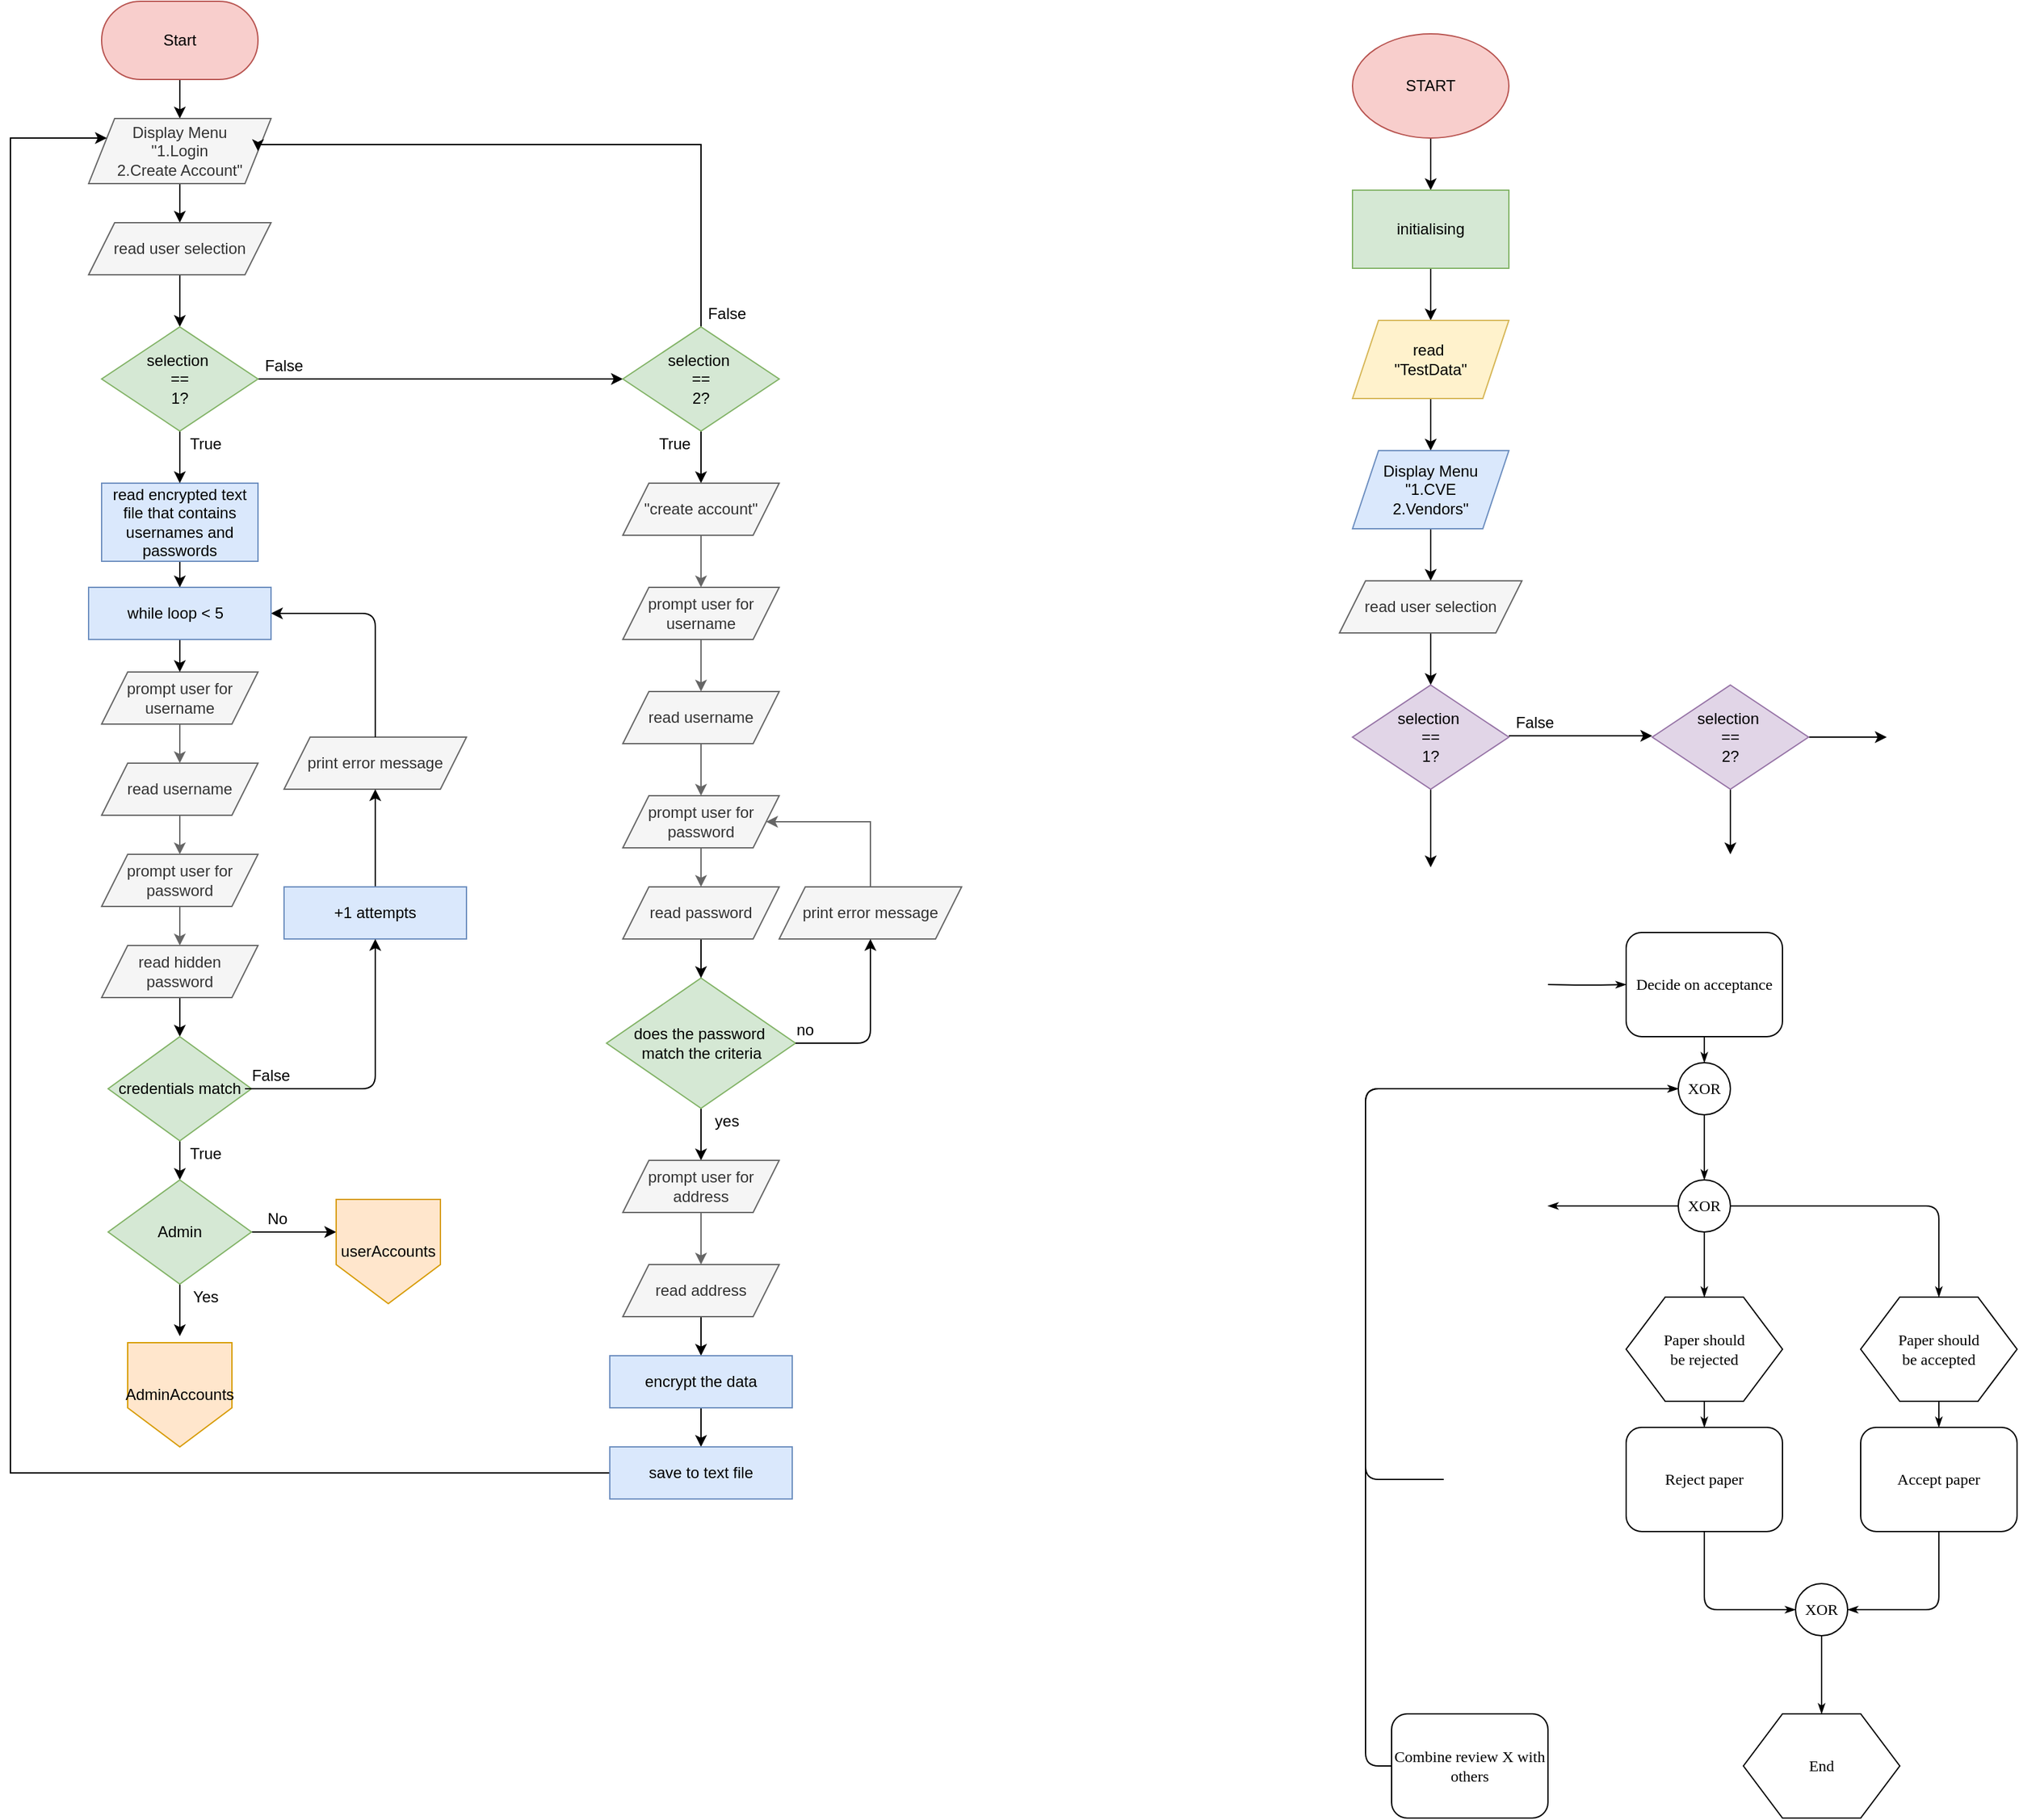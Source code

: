 <mxfile version="15.5.8" type="google"><diagram name="Page-1" id="8ce9d11a-91a2-4d17-14d8-a56ed91bf033"><mxGraphModel dx="2522" dy="1644" grid="1" gridSize="10" guides="1" tooltips="1" connect="1" arrows="1" fold="1" page="1" pageScale="1" pageWidth="1100" pageHeight="850" background="none" math="0" shadow="0"><root><mxCell id="0"/><mxCell id="1" parent="0"/><mxCell id="17ea667e15c223fc-43" style="edgeStyle=orthogonalEdgeStyle;rounded=1;html=1;labelBackgroundColor=none;startArrow=none;startFill=0;startSize=5;endArrow=classicThin;endFill=1;endSize=5;jettySize=auto;orthogonalLoop=1;strokeWidth=1;fontFamily=Verdana;fontSize=8" parent="1" target="17ea667e15c223fc-14" edge="1"><mxGeometry relative="1" as="geometry"><mxPoint x="620" y="750" as="sourcePoint"/></mxGeometry></mxCell><mxCell id="17ea667e15c223fc-44" style="edgeStyle=orthogonalEdgeStyle;rounded=1;html=1;labelBackgroundColor=none;startArrow=none;startFill=0;startSize=5;endArrow=classicThin;endFill=1;endSize=5;jettySize=auto;orthogonalLoop=1;strokeWidth=1;fontFamily=Verdana;fontSize=8" parent="1" source="17ea667e15c223fc-14" target="17ea667e15c223fc-15" edge="1"><mxGeometry relative="1" as="geometry"/></mxCell><mxCell id="17ea667e15c223fc-14" value="Decide on acceptance" style="rounded=1;whiteSpace=wrap;html=1;shadow=0;labelBackgroundColor=none;strokeWidth=1;fontFamily=Verdana;fontSize=12;align=center;" parent="1" vertex="1"><mxGeometry x="680" y="710" width="120" height="80" as="geometry"/></mxCell><mxCell id="17ea667e15c223fc-45" style="edgeStyle=orthogonalEdgeStyle;rounded=1;html=1;labelBackgroundColor=none;startArrow=none;startFill=0;startSize=5;endArrow=classicThin;endFill=1;endSize=5;jettySize=auto;orthogonalLoop=1;strokeColor=#000000;strokeWidth=1;fontFamily=Verdana;fontSize=8;fontColor=#000000;" parent="1" source="17ea667e15c223fc-15" target="17ea667e15c223fc-17" edge="1"><mxGeometry relative="1" as="geometry"/></mxCell><mxCell id="17ea667e15c223fc-15" value="XOR" style="ellipse;whiteSpace=wrap;html=1;rounded=1;shadow=0;labelBackgroundColor=none;strokeWidth=1;fontFamily=Verdana;fontSize=12;align=center;" parent="1" vertex="1"><mxGeometry x="720" y="810" width="40" height="40" as="geometry"/></mxCell><mxCell id="17ea667e15c223fc-46" style="edgeStyle=orthogonalEdgeStyle;rounded=1;html=1;labelBackgroundColor=none;startArrow=none;startFill=0;startSize=5;endArrow=classicThin;endFill=1;endSize=5;jettySize=auto;orthogonalLoop=1;strokeColor=#000000;strokeWidth=1;fontFamily=Verdana;fontSize=8;fontColor=#000000;" parent="1" source="17ea667e15c223fc-17" target="17ea667e15c223fc-19" edge="1"><mxGeometry relative="1" as="geometry"/></mxCell><mxCell id="17ea667e15c223fc-49" style="edgeStyle=orthogonalEdgeStyle;rounded=1;html=1;labelBackgroundColor=none;startArrow=none;startFill=0;startSize=5;endArrow=classicThin;endFill=1;endSize=5;jettySize=auto;orthogonalLoop=1;strokeColor=#000000;strokeWidth=1;fontFamily=Verdana;fontSize=8;fontColor=#000000;" parent="1" source="17ea667e15c223fc-17" target="17ea667e15c223fc-20" edge="1"><mxGeometry relative="1" as="geometry"/></mxCell><mxCell id="17ea667e15c223fc-53" style="edgeStyle=orthogonalEdgeStyle;rounded=1;html=1;labelBackgroundColor=none;startArrow=none;startFill=0;startSize=5;endArrow=classicThin;endFill=1;endSize=5;jettySize=auto;orthogonalLoop=1;strokeColor=#000000;strokeWidth=1;fontFamily=Verdana;fontSize=8;fontColor=#000000;" parent="1" source="17ea667e15c223fc-17" edge="1"><mxGeometry relative="1" as="geometry"><mxPoint x="620" y="920" as="targetPoint"/></mxGeometry></mxCell><mxCell id="17ea667e15c223fc-17" value="XOR" style="ellipse;whiteSpace=wrap;html=1;rounded=1;shadow=0;labelBackgroundColor=none;strokeWidth=1;fontFamily=Verdana;fontSize=12;align=center;" parent="1" vertex="1"><mxGeometry x="720" y="900" width="40" height="40" as="geometry"/></mxCell><mxCell id="17ea667e15c223fc-47" style="edgeStyle=orthogonalEdgeStyle;rounded=1;html=1;labelBackgroundColor=none;startArrow=none;startFill=0;startSize=5;endArrow=classicThin;endFill=1;endSize=5;jettySize=auto;orthogonalLoop=1;strokeWidth=1;fontFamily=Verdana;fontSize=8" parent="1" source="17ea667e15c223fc-19" target="17ea667e15c223fc-22" edge="1"><mxGeometry relative="1" as="geometry"/></mxCell><mxCell id="17ea667e15c223fc-19" value="Paper should&lt;div&gt;be rejected&lt;/div&gt;" style="shape=hexagon;perimeter=hexagonPerimeter;whiteSpace=wrap;html=1;rounded=0;shadow=0;labelBackgroundColor=none;strokeWidth=1;fontFamily=Verdana;fontSize=12;align=center;" parent="1" vertex="1"><mxGeometry x="680" y="990" width="120" height="80" as="geometry"/></mxCell><mxCell id="17ea667e15c223fc-50" style="edgeStyle=orthogonalEdgeStyle;rounded=1;html=1;labelBackgroundColor=none;startArrow=none;startFill=0;startSize=5;endArrow=classicThin;endFill=1;endSize=5;jettySize=auto;orthogonalLoop=1;strokeWidth=1;fontFamily=Verdana;fontSize=8" parent="1" source="17ea667e15c223fc-20" target="17ea667e15c223fc-23" edge="1"><mxGeometry relative="1" as="geometry"/></mxCell><mxCell id="17ea667e15c223fc-20" value="Paper should&lt;div&gt;be accepted&lt;/div&gt;" style="shape=hexagon;perimeter=hexagonPerimeter;whiteSpace=wrap;html=1;rounded=0;shadow=0;labelBackgroundColor=none;strokeWidth=1;fontFamily=Verdana;fontSize=12;align=center;" parent="1" vertex="1"><mxGeometry x="860" y="990" width="120" height="80" as="geometry"/></mxCell><mxCell id="17ea667e15c223fc-58" style="edgeStyle=orthogonalEdgeStyle;rounded=1;html=1;labelBackgroundColor=none;startArrow=none;startFill=0;startSize=5;endArrow=classicThin;endFill=1;endSize=5;jettySize=auto;orthogonalLoop=1;strokeWidth=1;fontFamily=Verdana;fontSize=8" parent="1" target="17ea667e15c223fc-15" edge="1"><mxGeometry relative="1" as="geometry"><Array as="points"><mxPoint x="480" y="1130"/><mxPoint x="480" y="830"/></Array><mxPoint x="540" y="1130" as="sourcePoint"/></mxGeometry></mxCell><mxCell id="17ea667e15c223fc-48" style="edgeStyle=orthogonalEdgeStyle;rounded=1;html=1;labelBackgroundColor=none;startArrow=none;startFill=0;startSize=5;endArrow=classicThin;endFill=1;endSize=5;jettySize=auto;orthogonalLoop=1;strokeWidth=1;fontFamily=Verdana;fontSize=8" parent="1" source="17ea667e15c223fc-22" target="17ea667e15c223fc-25" edge="1"><mxGeometry relative="1" as="geometry"><Array as="points"><mxPoint x="740" y="1230"/></Array></mxGeometry></mxCell><mxCell id="17ea667e15c223fc-22" value="Reject paper" style="rounded=1;whiteSpace=wrap;html=1;shadow=0;labelBackgroundColor=none;strokeWidth=1;fontFamily=Verdana;fontSize=12;align=center;" parent="1" vertex="1"><mxGeometry x="680" y="1090" width="120" height="80" as="geometry"/></mxCell><mxCell id="17ea667e15c223fc-51" style="edgeStyle=orthogonalEdgeStyle;rounded=1;html=1;labelBackgroundColor=none;startArrow=none;startFill=0;startSize=5;endArrow=classicThin;endFill=1;endSize=5;jettySize=auto;orthogonalLoop=1;strokeWidth=1;fontFamily=Verdana;fontSize=8" parent="1" source="17ea667e15c223fc-23" target="17ea667e15c223fc-25" edge="1"><mxGeometry relative="1" as="geometry"><Array as="points"><mxPoint x="920" y="1230"/></Array></mxGeometry></mxCell><mxCell id="17ea667e15c223fc-23" value="Accept paper" style="rounded=1;whiteSpace=wrap;html=1;shadow=0;labelBackgroundColor=none;strokeWidth=1;fontFamily=Verdana;fontSize=12;align=center;" parent="1" vertex="1"><mxGeometry x="860" y="1090" width="120" height="80" as="geometry"/></mxCell><mxCell id="17ea667e15c223fc-52" style="edgeStyle=orthogonalEdgeStyle;rounded=1;html=1;labelBackgroundColor=none;startArrow=none;startFill=0;startSize=5;endArrow=classicThin;endFill=1;endSize=5;jettySize=auto;orthogonalLoop=1;strokeWidth=1;fontFamily=Verdana;fontSize=8" parent="1" source="17ea667e15c223fc-25" target="17ea667e15c223fc-26" edge="1"><mxGeometry relative="1" as="geometry"/></mxCell><mxCell id="17ea667e15c223fc-25" value="XOR" style="ellipse;whiteSpace=wrap;html=1;rounded=1;shadow=0;labelBackgroundColor=none;strokeWidth=1;fontFamily=Verdana;fontSize=12;align=center;" parent="1" vertex="1"><mxGeometry x="810" y="1210" width="40" height="40" as="geometry"/></mxCell><mxCell id="17ea667e15c223fc-26" value="End" style="shape=hexagon;perimeter=hexagonPerimeter;whiteSpace=wrap;html=1;rounded=0;shadow=0;labelBackgroundColor=none;strokeWidth=1;fontFamily=Verdana;fontSize=12;align=center;" parent="1" vertex="1"><mxGeometry x="770" y="1310" width="120" height="80" as="geometry"/></mxCell><mxCell id="17ea667e15c223fc-59" style="edgeStyle=orthogonalEdgeStyle;rounded=1;html=1;labelBackgroundColor=none;startArrow=none;startFill=0;startSize=5;endArrow=classicThin;endFill=1;endSize=5;jettySize=auto;orthogonalLoop=1;sstrokeWidth=1;fontFamily=Verdana;fontSize=8" parent="1" source="17ea667e15c223fc-27" target="17ea667e15c223fc-15" edge="1"><mxGeometry relative="1" as="geometry"><Array as="points"><mxPoint x="480" y="1350"/><mxPoint x="480" y="830"/></Array></mxGeometry></mxCell><mxCell id="17ea667e15c223fc-27" value="Combine review X with others" style="rounded=1;whiteSpace=wrap;html=1;shadow=0;labelBackgroundColor=none;strokeWidth=1;fontFamily=Verdana;fontSize=12;align=center;" parent="1" vertex="1"><mxGeometry x="500" y="1310" width="120" height="80" as="geometry"/></mxCell><mxCell id="WtrPHsHVgnWU4bwwnRgJ-3" style="edgeStyle=orthogonalEdgeStyle;rounded=0;orthogonalLoop=1;jettySize=auto;html=1;entryX=0.5;entryY=0;entryDx=0;entryDy=0;" edge="1" parent="1" source="WtrPHsHVgnWU4bwwnRgJ-1" target="WtrPHsHVgnWU4bwwnRgJ-2"><mxGeometry relative="1" as="geometry"/></mxCell><mxCell id="WtrPHsHVgnWU4bwwnRgJ-1" value="START" style="ellipse;whiteSpace=wrap;html=1;fillColor=#f8cecc;strokeColor=#b85450;" vertex="1" parent="1"><mxGeometry x="470" y="20" width="120" height="80" as="geometry"/></mxCell><mxCell id="WtrPHsHVgnWU4bwwnRgJ-4" style="edgeStyle=orthogonalEdgeStyle;rounded=0;orthogonalLoop=1;jettySize=auto;html=1;" edge="1" parent="1" source="WtrPHsHVgnWU4bwwnRgJ-2"><mxGeometry relative="1" as="geometry"><mxPoint x="530" y="240" as="targetPoint"/></mxGeometry></mxCell><mxCell id="WtrPHsHVgnWU4bwwnRgJ-2" value="initialising" style="rounded=0;whiteSpace=wrap;html=1;fillColor=#d5e8d4;strokeColor=#82b366;" vertex="1" parent="1"><mxGeometry x="470" y="140" width="120" height="60" as="geometry"/></mxCell><mxCell id="WtrPHsHVgnWU4bwwnRgJ-76" style="edgeStyle=orthogonalEdgeStyle;rounded=0;orthogonalLoop=1;jettySize=auto;html=1;entryX=0.5;entryY=0;entryDx=0;entryDy=0;" edge="1" parent="1" source="WtrPHsHVgnWU4bwwnRgJ-5" target="WtrPHsHVgnWU4bwwnRgJ-75"><mxGeometry relative="1" as="geometry"/></mxCell><mxCell id="WtrPHsHVgnWU4bwwnRgJ-5" value="read&amp;nbsp;&lt;br&gt;&quot;TestData&quot;" style="shape=parallelogram;perimeter=parallelogramPerimeter;whiteSpace=wrap;html=1;fixedSize=1;fillColor=#fff2cc;strokeColor=#d6b656;" vertex="1" parent="1"><mxGeometry x="470" y="240" width="120" height="60" as="geometry"/></mxCell><mxCell id="WtrPHsHVgnWU4bwwnRgJ-6" style="edgeStyle=orthogonalEdgeStyle;rounded=0;orthogonalLoop=1;jettySize=auto;html=1;" edge="1" parent="1" source="WtrPHsHVgnWU4bwwnRgJ-7" target="WtrPHsHVgnWU4bwwnRgJ-28"><mxGeometry relative="1" as="geometry"/></mxCell><mxCell id="WtrPHsHVgnWU4bwwnRgJ-7" value="Start" style="rounded=1;whiteSpace=wrap;html=1;arcSize=50;fillColor=#f8cecc;strokeColor=#b85450;" vertex="1" parent="1"><mxGeometry x="-490" y="-5" width="120" height="60" as="geometry"/></mxCell><mxCell id="WtrPHsHVgnWU4bwwnRgJ-8" style="edgeStyle=orthogonalEdgeStyle;rounded=0;orthogonalLoop=1;jettySize=auto;html=1;exitX=0.5;exitY=1;exitDx=0;exitDy=0;entryX=0.5;entryY=0;entryDx=0;entryDy=0;fillColor=#f5f5f5;strokeColor=#666666;" edge="1" parent="1" source="WtrPHsHVgnWU4bwwnRgJ-9" target="WtrPHsHVgnWU4bwwnRgJ-11"><mxGeometry relative="1" as="geometry"/></mxCell><mxCell id="WtrPHsHVgnWU4bwwnRgJ-9" value="prompt user for username" style="shape=parallelogram;perimeter=parallelogramPerimeter;whiteSpace=wrap;html=1;fixedSize=1;fillColor=#f5f5f5;strokeColor=#666666;fontColor=#333333;" vertex="1" parent="1"><mxGeometry x="-490" y="510" width="120" height="40" as="geometry"/></mxCell><mxCell id="WtrPHsHVgnWU4bwwnRgJ-10" style="edgeStyle=orthogonalEdgeStyle;rounded=0;orthogonalLoop=1;jettySize=auto;html=1;entryX=0.5;entryY=0;entryDx=0;entryDy=0;fillColor=#f5f5f5;strokeColor=#666666;" edge="1" parent="1" source="WtrPHsHVgnWU4bwwnRgJ-11" target="WtrPHsHVgnWU4bwwnRgJ-13"><mxGeometry relative="1" as="geometry"/></mxCell><mxCell id="WtrPHsHVgnWU4bwwnRgJ-11" value="read username" style="shape=parallelogram;perimeter=parallelogramPerimeter;whiteSpace=wrap;html=1;fixedSize=1;fillColor=#f5f5f5;strokeColor=#666666;fontColor=#333333;" vertex="1" parent="1"><mxGeometry x="-490" y="580" width="120" height="40" as="geometry"/></mxCell><mxCell id="WtrPHsHVgnWU4bwwnRgJ-12" style="edgeStyle=orthogonalEdgeStyle;rounded=0;orthogonalLoop=1;jettySize=auto;html=1;entryX=0.5;entryY=0;entryDx=0;entryDy=0;fillColor=#f5f5f5;strokeColor=#666666;" edge="1" parent="1" source="WtrPHsHVgnWU4bwwnRgJ-13" target="WtrPHsHVgnWU4bwwnRgJ-15"><mxGeometry relative="1" as="geometry"/></mxCell><mxCell id="WtrPHsHVgnWU4bwwnRgJ-13" value="prompt user for password" style="shape=parallelogram;perimeter=parallelogramPerimeter;whiteSpace=wrap;html=1;fixedSize=1;fillColor=#f5f5f5;strokeColor=#666666;fontColor=#333333;" vertex="1" parent="1"><mxGeometry x="-490" y="650" width="120" height="40" as="geometry"/></mxCell><mxCell id="WtrPHsHVgnWU4bwwnRgJ-14" style="edgeStyle=orthogonalEdgeStyle;rounded=0;orthogonalLoop=1;jettySize=auto;html=1;" edge="1" parent="1" source="WtrPHsHVgnWU4bwwnRgJ-15" target="WtrPHsHVgnWU4bwwnRgJ-17"><mxGeometry relative="1" as="geometry"/></mxCell><mxCell id="WtrPHsHVgnWU4bwwnRgJ-15" value="read hidden password" style="shape=parallelogram;perimeter=parallelogramPerimeter;whiteSpace=wrap;html=1;fixedSize=1;fillColor=#f5f5f5;strokeColor=#666666;fontColor=#333333;" vertex="1" parent="1"><mxGeometry x="-490" y="720" width="120" height="40" as="geometry"/></mxCell><mxCell id="WtrPHsHVgnWU4bwwnRgJ-16" style="edgeStyle=orthogonalEdgeStyle;rounded=0;orthogonalLoop=1;jettySize=auto;html=1;" edge="1" parent="1" source="WtrPHsHVgnWU4bwwnRgJ-17" target="WtrPHsHVgnWU4bwwnRgJ-25"><mxGeometry relative="1" as="geometry"/></mxCell><mxCell id="WtrPHsHVgnWU4bwwnRgJ-17" value="credentials match" style="rhombus;whiteSpace=wrap;html=1;fillColor=#d5e8d4;strokeColor=#82b366;" vertex="1" parent="1"><mxGeometry x="-485" y="790" width="110" height="80" as="geometry"/></mxCell><mxCell id="WtrPHsHVgnWU4bwwnRgJ-18" value="print error message" style="shape=parallelogram;perimeter=parallelogramPerimeter;whiteSpace=wrap;html=1;fixedSize=1;fillColor=#f5f5f5;strokeColor=#666666;fontColor=#333333;" vertex="1" parent="1"><mxGeometry x="-350" y="560" width="140" height="40" as="geometry"/></mxCell><mxCell id="WtrPHsHVgnWU4bwwnRgJ-19" value="False" style="text;html=1;strokeColor=none;fillColor=none;align=center;verticalAlign=middle;whiteSpace=wrap;rounded=0;" vertex="1" parent="1"><mxGeometry x="-380" y="810" width="40" height="20" as="geometry"/></mxCell><mxCell id="WtrPHsHVgnWU4bwwnRgJ-20" value="" style="endArrow=classic;html=1;exitX=0.5;exitY=0;exitDx=0;exitDy=0;entryX=1;entryY=0.5;entryDx=0;entryDy=0;" edge="1" parent="1" source="WtrPHsHVgnWU4bwwnRgJ-18" target="WtrPHsHVgnWU4bwwnRgJ-72"><mxGeometry width="50" height="50" relative="1" as="geometry"><mxPoint x="-380" y="740" as="sourcePoint"/><mxPoint x="-330" y="690" as="targetPoint"/><Array as="points"><mxPoint x="-280" y="465"/></Array></mxGeometry></mxCell><mxCell id="WtrPHsHVgnWU4bwwnRgJ-21" style="edgeStyle=orthogonalEdgeStyle;rounded=0;orthogonalLoop=1;jettySize=auto;html=1;" edge="1" parent="1" source="WtrPHsHVgnWU4bwwnRgJ-22" target="WtrPHsHVgnWU4bwwnRgJ-72"><mxGeometry relative="1" as="geometry"/></mxCell><mxCell id="WtrPHsHVgnWU4bwwnRgJ-22" value="read encrypted text file that contains usernames and passwords" style="rounded=0;whiteSpace=wrap;html=1;fillColor=#dae8fc;strokeColor=#6c8ebf;" vertex="1" parent="1"><mxGeometry x="-490" y="365" width="120" height="60" as="geometry"/></mxCell><mxCell id="WtrPHsHVgnWU4bwwnRgJ-23" style="edgeStyle=orthogonalEdgeStyle;rounded=0;orthogonalLoop=1;jettySize=auto;html=1;entryX=0;entryY=0.5;entryDx=0;entryDy=0;" edge="1" parent="1" source="WtrPHsHVgnWU4bwwnRgJ-25"><mxGeometry relative="1" as="geometry"><mxPoint x="-310" y="940" as="targetPoint"/></mxGeometry></mxCell><mxCell id="WtrPHsHVgnWU4bwwnRgJ-24" style="edgeStyle=orthogonalEdgeStyle;rounded=0;orthogonalLoop=1;jettySize=auto;html=1;" edge="1" parent="1" source="WtrPHsHVgnWU4bwwnRgJ-25"><mxGeometry relative="1" as="geometry"><mxPoint x="-430" y="1020" as="targetPoint"/></mxGeometry></mxCell><mxCell id="WtrPHsHVgnWU4bwwnRgJ-25" value="Admin" style="rhombus;whiteSpace=wrap;html=1;fillColor=#d5e8d4;strokeColor=#82b366;" vertex="1" parent="1"><mxGeometry x="-485" y="900" width="110" height="80" as="geometry"/></mxCell><mxCell id="WtrPHsHVgnWU4bwwnRgJ-26" value="No" style="text;html=1;strokeColor=none;fillColor=none;align=center;verticalAlign=middle;whiteSpace=wrap;rounded=0;" vertex="1" parent="1"><mxGeometry x="-375" y="920" width="40" height="20" as="geometry"/></mxCell><mxCell id="WtrPHsHVgnWU4bwwnRgJ-27" style="edgeStyle=orthogonalEdgeStyle;rounded=0;orthogonalLoop=1;jettySize=auto;html=1;entryX=0.5;entryY=0;entryDx=0;entryDy=0;" edge="1" parent="1" source="WtrPHsHVgnWU4bwwnRgJ-28" target="WtrPHsHVgnWU4bwwnRgJ-30"><mxGeometry relative="1" as="geometry"/></mxCell><mxCell id="WtrPHsHVgnWU4bwwnRgJ-28" value="Display Menu&lt;br&gt;&quot;1.Login&lt;br&gt;2.Create Account&quot;" style="shape=parallelogram;perimeter=parallelogramPerimeter;whiteSpace=wrap;html=1;fixedSize=1;fillColor=#f5f5f5;strokeColor=#666666;fontColor=#333333;" vertex="1" parent="1"><mxGeometry x="-500" y="85" width="140" height="50" as="geometry"/></mxCell><mxCell id="WtrPHsHVgnWU4bwwnRgJ-29" style="edgeStyle=orthogonalEdgeStyle;rounded=0;orthogonalLoop=1;jettySize=auto;html=1;entryX=0.5;entryY=0;entryDx=0;entryDy=0;" edge="1" parent="1" source="WtrPHsHVgnWU4bwwnRgJ-30" target="WtrPHsHVgnWU4bwwnRgJ-33"><mxGeometry relative="1" as="geometry"/></mxCell><mxCell id="WtrPHsHVgnWU4bwwnRgJ-30" value="read user selection" style="shape=parallelogram;perimeter=parallelogramPerimeter;whiteSpace=wrap;html=1;fixedSize=1;fillColor=#f5f5f5;strokeColor=#666666;fontColor=#333333;" vertex="1" parent="1"><mxGeometry x="-500" y="165" width="140" height="40" as="geometry"/></mxCell><mxCell id="WtrPHsHVgnWU4bwwnRgJ-31" style="edgeStyle=orthogonalEdgeStyle;rounded=0;orthogonalLoop=1;jettySize=auto;html=1;entryX=0.5;entryY=0;entryDx=0;entryDy=0;" edge="1" parent="1" source="WtrPHsHVgnWU4bwwnRgJ-33" target="WtrPHsHVgnWU4bwwnRgJ-22"><mxGeometry relative="1" as="geometry"/></mxCell><mxCell id="WtrPHsHVgnWU4bwwnRgJ-32" style="edgeStyle=orthogonalEdgeStyle;rounded=0;orthogonalLoop=1;jettySize=auto;html=1;entryX=0;entryY=0.5;entryDx=0;entryDy=0;" edge="1" parent="1" source="WtrPHsHVgnWU4bwwnRgJ-33" target="WtrPHsHVgnWU4bwwnRgJ-36"><mxGeometry relative="1" as="geometry"/></mxCell><mxCell id="WtrPHsHVgnWU4bwwnRgJ-33" value="selection&amp;nbsp;&lt;br&gt;==&lt;br&gt;1?" style="rhombus;whiteSpace=wrap;html=1;fillColor=#d5e8d4;strokeColor=#82b366;" vertex="1" parent="1"><mxGeometry x="-490" y="245" width="120" height="80" as="geometry"/></mxCell><mxCell id="WtrPHsHVgnWU4bwwnRgJ-34" style="edgeStyle=orthogonalEdgeStyle;rounded=0;orthogonalLoop=1;jettySize=auto;html=1;entryX=1;entryY=0.5;entryDx=0;entryDy=0;exitX=0.5;exitY=0;exitDx=0;exitDy=0;" edge="1" parent="1" source="WtrPHsHVgnWU4bwwnRgJ-36" target="WtrPHsHVgnWU4bwwnRgJ-28"><mxGeometry relative="1" as="geometry"><mxPoint x="-140" y="75" as="targetPoint"/><Array as="points"><mxPoint x="-30" y="105"/></Array></mxGeometry></mxCell><mxCell id="WtrPHsHVgnWU4bwwnRgJ-35" style="edgeStyle=orthogonalEdgeStyle;rounded=0;orthogonalLoop=1;jettySize=auto;html=1;" edge="1" parent="1" source="WtrPHsHVgnWU4bwwnRgJ-36"><mxGeometry relative="1" as="geometry"><mxPoint x="-30" y="365" as="targetPoint"/></mxGeometry></mxCell><mxCell id="WtrPHsHVgnWU4bwwnRgJ-36" value="selection&amp;nbsp;&lt;br&gt;==&lt;br&gt;2?" style="rhombus;whiteSpace=wrap;html=1;fillColor=#d5e8d4;strokeColor=#82b366;" vertex="1" parent="1"><mxGeometry x="-90" y="245" width="120" height="80" as="geometry"/></mxCell><mxCell id="WtrPHsHVgnWU4bwwnRgJ-37" value="True" style="text;html=1;strokeColor=none;fillColor=none;align=center;verticalAlign=middle;whiteSpace=wrap;rounded=0;" vertex="1" parent="1"><mxGeometry x="-430" y="325" width="40" height="20" as="geometry"/></mxCell><mxCell id="WtrPHsHVgnWU4bwwnRgJ-38" value="False" style="text;html=1;strokeColor=none;fillColor=none;align=center;verticalAlign=middle;whiteSpace=wrap;rounded=0;" vertex="1" parent="1"><mxGeometry x="-370" y="265" width="40" height="20" as="geometry"/></mxCell><mxCell id="WtrPHsHVgnWU4bwwnRgJ-39" value="False" style="text;html=1;strokeColor=none;fillColor=none;align=center;verticalAlign=middle;whiteSpace=wrap;rounded=0;" vertex="1" parent="1"><mxGeometry x="-30" y="225" width="40" height="20" as="geometry"/></mxCell><mxCell id="WtrPHsHVgnWU4bwwnRgJ-40" value="True" style="text;html=1;strokeColor=none;fillColor=none;align=center;verticalAlign=middle;whiteSpace=wrap;rounded=0;" vertex="1" parent="1"><mxGeometry x="-70" y="325" width="40" height="20" as="geometry"/></mxCell><mxCell id="WtrPHsHVgnWU4bwwnRgJ-41" style="edgeStyle=orthogonalEdgeStyle;rounded=0;orthogonalLoop=1;jettySize=auto;html=1;fillColor=#f5f5f5;strokeColor=#666666;" edge="1" parent="1" source="WtrPHsHVgnWU4bwwnRgJ-42" target="WtrPHsHVgnWU4bwwnRgJ-44"><mxGeometry relative="1" as="geometry"/></mxCell><mxCell id="WtrPHsHVgnWU4bwwnRgJ-42" value="&quot;create account&quot;" style="shape=parallelogram;perimeter=parallelogramPerimeter;whiteSpace=wrap;html=1;fixedSize=1;fillColor=#f5f5f5;strokeColor=#666666;fontColor=#333333;" vertex="1" parent="1"><mxGeometry x="-90" y="365" width="120" height="40" as="geometry"/></mxCell><mxCell id="WtrPHsHVgnWU4bwwnRgJ-43" style="edgeStyle=orthogonalEdgeStyle;rounded=0;orthogonalLoop=1;jettySize=auto;html=1;entryX=0.5;entryY=0;entryDx=0;entryDy=0;fillColor=#f5f5f5;strokeColor=#666666;" edge="1" parent="1" source="WtrPHsHVgnWU4bwwnRgJ-44" target="WtrPHsHVgnWU4bwwnRgJ-46"><mxGeometry relative="1" as="geometry"/></mxCell><mxCell id="WtrPHsHVgnWU4bwwnRgJ-44" value="prompt user for username" style="shape=parallelogram;perimeter=parallelogramPerimeter;whiteSpace=wrap;html=1;fixedSize=1;fillColor=#f5f5f5;strokeColor=#666666;fontColor=#333333;" vertex="1" parent="1"><mxGeometry x="-90" y="445" width="120" height="40" as="geometry"/></mxCell><mxCell id="WtrPHsHVgnWU4bwwnRgJ-45" style="edgeStyle=orthogonalEdgeStyle;rounded=0;orthogonalLoop=1;jettySize=auto;html=1;entryX=0.5;entryY=0;entryDx=0;entryDy=0;fillColor=#f5f5f5;strokeColor=#666666;" edge="1" parent="1" source="WtrPHsHVgnWU4bwwnRgJ-46" target="WtrPHsHVgnWU4bwwnRgJ-48"><mxGeometry relative="1" as="geometry"/></mxCell><mxCell id="WtrPHsHVgnWU4bwwnRgJ-46" value="read username" style="shape=parallelogram;perimeter=parallelogramPerimeter;whiteSpace=wrap;html=1;fixedSize=1;fillColor=#f5f5f5;strokeColor=#666666;fontColor=#333333;" vertex="1" parent="1"><mxGeometry x="-90" y="525" width="120" height="40" as="geometry"/></mxCell><mxCell id="WtrPHsHVgnWU4bwwnRgJ-47" style="edgeStyle=orthogonalEdgeStyle;rounded=0;orthogonalLoop=1;jettySize=auto;html=1;entryX=0.5;entryY=0;entryDx=0;entryDy=0;fillColor=#f5f5f5;strokeColor=#666666;" edge="1" parent="1" source="WtrPHsHVgnWU4bwwnRgJ-48" target="WtrPHsHVgnWU4bwwnRgJ-60"><mxGeometry relative="1" as="geometry"/></mxCell><mxCell id="WtrPHsHVgnWU4bwwnRgJ-48" value="prompt user for password" style="shape=parallelogram;perimeter=parallelogramPerimeter;whiteSpace=wrap;html=1;fixedSize=1;fillColor=#f5f5f5;strokeColor=#666666;fontColor=#333333;" vertex="1" parent="1"><mxGeometry x="-90" y="605" width="120" height="40" as="geometry"/></mxCell><mxCell id="WtrPHsHVgnWU4bwwnRgJ-49" style="edgeStyle=orthogonalEdgeStyle;rounded=0;orthogonalLoop=1;jettySize=auto;html=1;entryX=0.5;entryY=0;entryDx=0;entryDy=0;" edge="1" parent="1" source="WtrPHsHVgnWU4bwwnRgJ-50" target="WtrPHsHVgnWU4bwwnRgJ-56"><mxGeometry relative="1" as="geometry"/></mxCell><mxCell id="WtrPHsHVgnWU4bwwnRgJ-50" value="does the password&amp;nbsp;&lt;br&gt;match the criteria" style="rhombus;whiteSpace=wrap;html=1;fillColor=#d5e8d4;strokeColor=#82b366;" vertex="1" parent="1"><mxGeometry x="-102.5" y="745" width="145" height="100" as="geometry"/></mxCell><mxCell id="WtrPHsHVgnWU4bwwnRgJ-51" value="no" style="text;html=1;strokeColor=none;fillColor=none;align=center;verticalAlign=middle;whiteSpace=wrap;rounded=0;" vertex="1" parent="1"><mxGeometry x="30" y="775" width="40" height="20" as="geometry"/></mxCell><mxCell id="WtrPHsHVgnWU4bwwnRgJ-52" style="edgeStyle=orthogonalEdgeStyle;rounded=0;orthogonalLoop=1;jettySize=auto;html=1;entryX=1;entryY=0.5;entryDx=0;entryDy=0;fillColor=#f5f5f5;strokeColor=#666666;" edge="1" parent="1" source="WtrPHsHVgnWU4bwwnRgJ-53" target="WtrPHsHVgnWU4bwwnRgJ-48"><mxGeometry relative="1" as="geometry"><mxPoint x="90" y="615" as="targetPoint"/><Array as="points"><mxPoint x="100" y="625"/></Array></mxGeometry></mxCell><mxCell id="WtrPHsHVgnWU4bwwnRgJ-53" value="print error message" style="shape=parallelogram;perimeter=parallelogramPerimeter;whiteSpace=wrap;html=1;fixedSize=1;fillColor=#f5f5f5;strokeColor=#666666;fontColor=#333333;" vertex="1" parent="1"><mxGeometry x="30" y="675" width="140" height="40" as="geometry"/></mxCell><mxCell id="WtrPHsHVgnWU4bwwnRgJ-54" value="" style="endArrow=classic;html=1;exitX=1;exitY=0.5;exitDx=0;exitDy=0;entryX=0.5;entryY=1;entryDx=0;entryDy=0;" edge="1" parent="1" source="WtrPHsHVgnWU4bwwnRgJ-50" target="WtrPHsHVgnWU4bwwnRgJ-53"><mxGeometry width="50" height="50" relative="1" as="geometry"><mxPoint x="-110" y="715" as="sourcePoint"/><mxPoint x="-60" y="665" as="targetPoint"/><Array as="points"><mxPoint x="100" y="795"/><mxPoint x="100" y="725"/></Array></mxGeometry></mxCell><mxCell id="WtrPHsHVgnWU4bwwnRgJ-55" style="edgeStyle=orthogonalEdgeStyle;rounded=0;orthogonalLoop=1;jettySize=auto;html=1;fillColor=#f5f5f5;strokeColor=#666666;" edge="1" parent="1" source="WtrPHsHVgnWU4bwwnRgJ-56" target="WtrPHsHVgnWU4bwwnRgJ-58"><mxGeometry relative="1" as="geometry"/></mxCell><mxCell id="WtrPHsHVgnWU4bwwnRgJ-56" value="prompt user for address" style="shape=parallelogram;perimeter=parallelogramPerimeter;whiteSpace=wrap;html=1;fixedSize=1;fillColor=#f5f5f5;strokeColor=#666666;fontColor=#333333;" vertex="1" parent="1"><mxGeometry x="-90" y="885" width="120" height="40" as="geometry"/></mxCell><mxCell id="WtrPHsHVgnWU4bwwnRgJ-57" style="edgeStyle=orthogonalEdgeStyle;rounded=0;orthogonalLoop=1;jettySize=auto;html=1;entryX=0.5;entryY=0;entryDx=0;entryDy=0;" edge="1" parent="1" source="WtrPHsHVgnWU4bwwnRgJ-58" target="WtrPHsHVgnWU4bwwnRgJ-63"><mxGeometry relative="1" as="geometry"/></mxCell><mxCell id="WtrPHsHVgnWU4bwwnRgJ-58" value="read address" style="shape=parallelogram;perimeter=parallelogramPerimeter;whiteSpace=wrap;html=1;fixedSize=1;fillColor=#f5f5f5;strokeColor=#666666;fontColor=#333333;" vertex="1" parent="1"><mxGeometry x="-90" y="965" width="120" height="40" as="geometry"/></mxCell><mxCell id="WtrPHsHVgnWU4bwwnRgJ-59" value="" style="edgeStyle=orthogonalEdgeStyle;rounded=0;orthogonalLoop=1;jettySize=auto;html=1;" edge="1" parent="1" source="WtrPHsHVgnWU4bwwnRgJ-60" target="WtrPHsHVgnWU4bwwnRgJ-50"><mxGeometry relative="1" as="geometry"/></mxCell><mxCell id="WtrPHsHVgnWU4bwwnRgJ-60" value="read password" style="shape=parallelogram;perimeter=parallelogramPerimeter;whiteSpace=wrap;html=1;fixedSize=1;fillColor=#f5f5f5;strokeColor=#666666;fontColor=#333333;" vertex="1" parent="1"><mxGeometry x="-90" y="675" width="120" height="40" as="geometry"/></mxCell><mxCell id="WtrPHsHVgnWU4bwwnRgJ-61" value="yes" style="text;html=1;strokeColor=none;fillColor=none;align=center;verticalAlign=middle;whiteSpace=wrap;rounded=0;" vertex="1" parent="1"><mxGeometry x="-30" y="845" width="40" height="20" as="geometry"/></mxCell><mxCell id="WtrPHsHVgnWU4bwwnRgJ-62" style="edgeStyle=orthogonalEdgeStyle;rounded=0;orthogonalLoop=1;jettySize=auto;html=1;entryX=0.5;entryY=0;entryDx=0;entryDy=0;" edge="1" parent="1" source="WtrPHsHVgnWU4bwwnRgJ-63" target="WtrPHsHVgnWU4bwwnRgJ-65"><mxGeometry relative="1" as="geometry"/></mxCell><mxCell id="WtrPHsHVgnWU4bwwnRgJ-63" value="encrypt the data" style="rounded=0;whiteSpace=wrap;html=1;fillColor=#dae8fc;strokeColor=#6c8ebf;" vertex="1" parent="1"><mxGeometry x="-100" y="1035" width="140" height="40" as="geometry"/></mxCell><mxCell id="WtrPHsHVgnWU4bwwnRgJ-64" style="edgeStyle=orthogonalEdgeStyle;rounded=0;orthogonalLoop=1;jettySize=auto;html=1;entryX=0;entryY=0.25;entryDx=0;entryDy=0;" edge="1" parent="1" source="WtrPHsHVgnWU4bwwnRgJ-65" target="WtrPHsHVgnWU4bwwnRgJ-28"><mxGeometry relative="1" as="geometry"><mxPoint x="-560" y="95" as="targetPoint"/><Array as="points"><mxPoint x="-560" y="1125"/><mxPoint x="-560" y="100"/></Array></mxGeometry></mxCell><mxCell id="WtrPHsHVgnWU4bwwnRgJ-65" value="save to text file" style="rounded=0;whiteSpace=wrap;html=1;fillColor=#dae8fc;strokeColor=#6c8ebf;" vertex="1" parent="1"><mxGeometry x="-100" y="1105" width="140" height="40" as="geometry"/></mxCell><mxCell id="WtrPHsHVgnWU4bwwnRgJ-66" value="True" style="text;html=1;strokeColor=none;fillColor=none;align=center;verticalAlign=middle;whiteSpace=wrap;rounded=0;" vertex="1" parent="1"><mxGeometry x="-430" y="870" width="40" height="20" as="geometry"/></mxCell><mxCell id="WtrPHsHVgnWU4bwwnRgJ-67" value="Yes" style="text;html=1;strokeColor=none;fillColor=none;align=center;verticalAlign=middle;whiteSpace=wrap;rounded=0;" vertex="1" parent="1"><mxGeometry x="-430" y="980" width="40" height="20" as="geometry"/></mxCell><mxCell id="WtrPHsHVgnWU4bwwnRgJ-68" style="edgeStyle=orthogonalEdgeStyle;rounded=0;orthogonalLoop=1;jettySize=auto;html=1;" edge="1" parent="1" source="WtrPHsHVgnWU4bwwnRgJ-69" target="WtrPHsHVgnWU4bwwnRgJ-18"><mxGeometry relative="1" as="geometry"/></mxCell><mxCell id="WtrPHsHVgnWU4bwwnRgJ-69" value="+1 attempts" style="rounded=0;whiteSpace=wrap;html=1;fillColor=#dae8fc;strokeColor=#6c8ebf;" vertex="1" parent="1"><mxGeometry x="-350" y="675" width="140" height="40" as="geometry"/></mxCell><mxCell id="WtrPHsHVgnWU4bwwnRgJ-70" value="" style="endArrow=classic;html=1;exitX=0;exitY=1;exitDx=0;exitDy=0;entryX=0.5;entryY=1;entryDx=0;entryDy=0;" edge="1" parent="1" source="WtrPHsHVgnWU4bwwnRgJ-19" target="WtrPHsHVgnWU4bwwnRgJ-69"><mxGeometry width="50" height="50" relative="1" as="geometry"><mxPoint x="-140" y="830" as="sourcePoint"/><mxPoint x="-90" y="780" as="targetPoint"/><Array as="points"><mxPoint x="-280" y="830"/></Array></mxGeometry></mxCell><mxCell id="WtrPHsHVgnWU4bwwnRgJ-71" style="edgeStyle=orthogonalEdgeStyle;rounded=0;orthogonalLoop=1;jettySize=auto;html=1;" edge="1" parent="1" source="WtrPHsHVgnWU4bwwnRgJ-72" target="WtrPHsHVgnWU4bwwnRgJ-9"><mxGeometry relative="1" as="geometry"/></mxCell><mxCell id="WtrPHsHVgnWU4bwwnRgJ-72" value="while loop &amp;lt; 5&amp;nbsp;&amp;nbsp;" style="rounded=0;whiteSpace=wrap;html=1;fillColor=#dae8fc;strokeColor=#6c8ebf;" vertex="1" parent="1"><mxGeometry x="-500" y="445" width="140" height="40" as="geometry"/></mxCell><mxCell id="WtrPHsHVgnWU4bwwnRgJ-73" value="userAccounts" style="shape=offPageConnector;whiteSpace=wrap;html=1;fillColor=#ffe6cc;strokeColor=#d79b00;" vertex="1" parent="1"><mxGeometry x="-310" y="915" width="80" height="80" as="geometry"/></mxCell><mxCell id="WtrPHsHVgnWU4bwwnRgJ-74" value="AdminAccounts" style="shape=offPageConnector;whiteSpace=wrap;html=1;fillColor=#ffe6cc;strokeColor=#d79b00;" vertex="1" parent="1"><mxGeometry x="-470" y="1025" width="80" height="80" as="geometry"/></mxCell><mxCell id="WtrPHsHVgnWU4bwwnRgJ-79" style="edgeStyle=orthogonalEdgeStyle;rounded=0;orthogonalLoop=1;jettySize=auto;html=1;entryX=0.5;entryY=0;entryDx=0;entryDy=0;" edge="1" parent="1" source="WtrPHsHVgnWU4bwwnRgJ-75" target="WtrPHsHVgnWU4bwwnRgJ-77"><mxGeometry relative="1" as="geometry"/></mxCell><mxCell id="WtrPHsHVgnWU4bwwnRgJ-75" value="Display Menu&lt;br&gt;&quot;1.CVE&lt;br&gt;2.Vendors&quot;" style="shape=parallelogram;perimeter=parallelogramPerimeter;whiteSpace=wrap;html=1;fixedSize=1;fillColor=#dae8fc;strokeColor=#6c8ebf;" vertex="1" parent="1"><mxGeometry x="470" y="340" width="120" height="60" as="geometry"/></mxCell><mxCell id="WtrPHsHVgnWU4bwwnRgJ-80" style="edgeStyle=orthogonalEdgeStyle;rounded=0;orthogonalLoop=1;jettySize=auto;html=1;entryX=0.5;entryY=0;entryDx=0;entryDy=0;" edge="1" parent="1" source="WtrPHsHVgnWU4bwwnRgJ-77" target="WtrPHsHVgnWU4bwwnRgJ-78"><mxGeometry relative="1" as="geometry"/></mxCell><mxCell id="WtrPHsHVgnWU4bwwnRgJ-77" value="read user selection" style="shape=parallelogram;perimeter=parallelogramPerimeter;whiteSpace=wrap;html=1;fixedSize=1;fillColor=#f5f5f5;strokeColor=#666666;fontColor=#333333;" vertex="1" parent="1"><mxGeometry x="460" y="440" width="140" height="40" as="geometry"/></mxCell><mxCell id="WtrPHsHVgnWU4bwwnRgJ-84" style="edgeStyle=orthogonalEdgeStyle;rounded=0;orthogonalLoop=1;jettySize=auto;html=1;" edge="1" parent="1" source="WtrPHsHVgnWU4bwwnRgJ-78"><mxGeometry relative="1" as="geometry"><mxPoint x="530" y="660" as="targetPoint"/></mxGeometry></mxCell><mxCell id="WtrPHsHVgnWU4bwwnRgJ-78" value="selection&amp;nbsp;&lt;br&gt;==&lt;br&gt;1?" style="rhombus;whiteSpace=wrap;html=1;fillColor=#e1d5e7;strokeColor=#9673a6;" vertex="1" parent="1"><mxGeometry x="470" y="520" width="120" height="80" as="geometry"/></mxCell><mxCell id="WtrPHsHVgnWU4bwwnRgJ-81" style="edgeStyle=orthogonalEdgeStyle;rounded=0;orthogonalLoop=1;jettySize=auto;html=1;" edge="1" parent="1"><mxGeometry relative="1" as="geometry"><mxPoint x="590" y="559" as="sourcePoint"/><mxPoint x="700" y="559" as="targetPoint"/></mxGeometry></mxCell><mxCell id="WtrPHsHVgnWU4bwwnRgJ-82" value="False" style="text;html=1;strokeColor=none;fillColor=none;align=center;verticalAlign=middle;whiteSpace=wrap;rounded=0;" vertex="1" parent="1"><mxGeometry x="590" y="539" width="40" height="20" as="geometry"/></mxCell><mxCell id="WtrPHsHVgnWU4bwwnRgJ-85" style="edgeStyle=orthogonalEdgeStyle;rounded=0;orthogonalLoop=1;jettySize=auto;html=1;" edge="1" parent="1" source="WtrPHsHVgnWU4bwwnRgJ-83"><mxGeometry relative="1" as="geometry"><mxPoint x="760" y="650" as="targetPoint"/></mxGeometry></mxCell><mxCell id="WtrPHsHVgnWU4bwwnRgJ-86" style="edgeStyle=orthogonalEdgeStyle;rounded=0;orthogonalLoop=1;jettySize=auto;html=1;" edge="1" parent="1" source="WtrPHsHVgnWU4bwwnRgJ-83"><mxGeometry relative="1" as="geometry"><mxPoint x="880" y="560" as="targetPoint"/></mxGeometry></mxCell><mxCell id="WtrPHsHVgnWU4bwwnRgJ-83" value="selection&amp;nbsp;&lt;br&gt;==&lt;br&gt;2?" style="rhombus;whiteSpace=wrap;html=1;fillColor=#e1d5e7;strokeColor=#9673a6;" vertex="1" parent="1"><mxGeometry x="700" y="520" width="120" height="80" as="geometry"/></mxCell></root></mxGraphModel></diagram></mxfile>